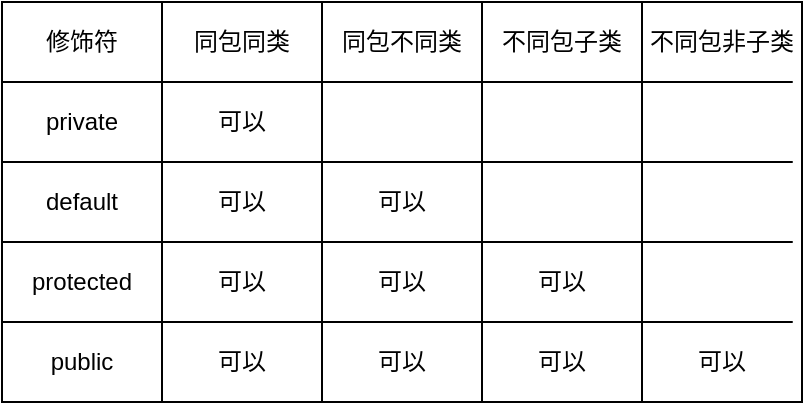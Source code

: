 <mxfile version="13.9.9" type="device"><diagram id="DngqQWvGjfM3cAACXfKP" name="第 1 页"><mxGraphModel dx="1038" dy="607" grid="1" gridSize="10" guides="1" tooltips="1" connect="1" arrows="1" fold="1" page="1" pageScale="1" pageWidth="827" pageHeight="1169" math="0" shadow="0"><root><mxCell id="0"/><mxCell id="1" parent="0"/><mxCell id="g0d8p10VupF4gbLlWP9y-1" value="" style="rounded=0;whiteSpace=wrap;html=1;" vertex="1" parent="1"><mxGeometry x="120" y="200" width="400" height="200" as="geometry"/></mxCell><mxCell id="g0d8p10VupF4gbLlWP9y-3" value="" style="endArrow=none;html=1;" edge="1" parent="1"><mxGeometry width="50" height="50" relative="1" as="geometry"><mxPoint x="120" y="240" as="sourcePoint"/><mxPoint x="410" y="240" as="targetPoint"/><Array as="points"><mxPoint x="270" y="240"/><mxPoint x="520" y="240"/></Array></mxGeometry></mxCell><mxCell id="g0d8p10VupF4gbLlWP9y-4" value="" style="endArrow=none;html=1;" edge="1" parent="1"><mxGeometry width="50" height="50" relative="1" as="geometry"><mxPoint x="120" y="280" as="sourcePoint"/><mxPoint x="410" y="280" as="targetPoint"/><Array as="points"><mxPoint x="270" y="280"/><mxPoint x="520" y="280"/></Array></mxGeometry></mxCell><mxCell id="g0d8p10VupF4gbLlWP9y-5" value="" style="endArrow=none;html=1;" edge="1" parent="1"><mxGeometry width="50" height="50" relative="1" as="geometry"><mxPoint x="120" y="320" as="sourcePoint"/><mxPoint x="410" y="320" as="targetPoint"/><Array as="points"><mxPoint x="270" y="320"/><mxPoint x="520" y="320"/></Array></mxGeometry></mxCell><mxCell id="g0d8p10VupF4gbLlWP9y-6" value="" style="endArrow=none;html=1;" edge="1" parent="1"><mxGeometry width="50" height="50" relative="1" as="geometry"><mxPoint x="120" y="360" as="sourcePoint"/><mxPoint x="410" y="360" as="targetPoint"/><Array as="points"><mxPoint x="270" y="360"/><mxPoint x="520" y="360"/></Array></mxGeometry></mxCell><mxCell id="g0d8p10VupF4gbLlWP9y-7" value="" style="endArrow=none;html=1;" edge="1" parent="1"><mxGeometry width="50" height="50" relative="1" as="geometry"><mxPoint x="440" y="400" as="sourcePoint"/><mxPoint x="440" y="200" as="targetPoint"/></mxGeometry></mxCell><mxCell id="g0d8p10VupF4gbLlWP9y-8" value="" style="endArrow=none;html=1;" edge="1" parent="1"><mxGeometry width="50" height="50" relative="1" as="geometry"><mxPoint x="360" y="400" as="sourcePoint"/><mxPoint x="360" y="200" as="targetPoint"/></mxGeometry></mxCell><mxCell id="g0d8p10VupF4gbLlWP9y-9" value="" style="endArrow=none;html=1;" edge="1" parent="1"><mxGeometry width="50" height="50" relative="1" as="geometry"><mxPoint x="280" y="400" as="sourcePoint"/><mxPoint x="280" y="200" as="targetPoint"/></mxGeometry></mxCell><mxCell id="g0d8p10VupF4gbLlWP9y-10" value="" style="endArrow=none;html=1;" edge="1" parent="1"><mxGeometry width="50" height="50" relative="1" as="geometry"><mxPoint x="200" y="400" as="sourcePoint"/><mxPoint x="200" y="200" as="targetPoint"/><Array as="points"><mxPoint x="200" y="300"/></Array></mxGeometry></mxCell><mxCell id="g0d8p10VupF4gbLlWP9y-11" value="修饰符" style="text;html=1;strokeColor=none;fillColor=none;align=center;verticalAlign=middle;whiteSpace=wrap;rounded=0;" vertex="1" parent="1"><mxGeometry x="120" y="200" width="80" height="40" as="geometry"/></mxCell><mxCell id="g0d8p10VupF4gbLlWP9y-12" value="可以" style="text;html=1;strokeColor=none;fillColor=none;align=center;verticalAlign=middle;whiteSpace=wrap;rounded=0;" vertex="1" parent="1"><mxGeometry x="440" y="360" width="80" height="40" as="geometry"/></mxCell><mxCell id="g0d8p10VupF4gbLlWP9y-13" value="public" style="text;html=1;strokeColor=none;fillColor=none;align=center;verticalAlign=middle;whiteSpace=wrap;rounded=0;" vertex="1" parent="1"><mxGeometry x="120" y="360" width="80" height="40" as="geometry"/></mxCell><mxCell id="g0d8p10VupF4gbLlWP9y-14" value="protected" style="text;html=1;strokeColor=none;fillColor=none;align=center;verticalAlign=middle;whiteSpace=wrap;rounded=0;" vertex="1" parent="1"><mxGeometry x="120" y="320" width="80" height="40" as="geometry"/></mxCell><mxCell id="g0d8p10VupF4gbLlWP9y-15" value="default" style="text;html=1;strokeColor=none;fillColor=none;align=center;verticalAlign=middle;whiteSpace=wrap;rounded=0;" vertex="1" parent="1"><mxGeometry x="120" y="280" width="80" height="40" as="geometry"/></mxCell><mxCell id="g0d8p10VupF4gbLlWP9y-16" value="private" style="text;html=1;strokeColor=none;fillColor=none;align=center;verticalAlign=middle;whiteSpace=wrap;rounded=0;" vertex="1" parent="1"><mxGeometry x="120" y="240" width="80" height="40" as="geometry"/></mxCell><mxCell id="g0d8p10VupF4gbLlWP9y-17" value="同包同类" style="text;html=1;strokeColor=none;fillColor=none;align=center;verticalAlign=middle;whiteSpace=wrap;rounded=0;" vertex="1" parent="1"><mxGeometry x="200" y="200" width="80" height="40" as="geometry"/></mxCell><mxCell id="g0d8p10VupF4gbLlWP9y-18" value="可以" style="text;html=1;strokeColor=none;fillColor=none;align=center;verticalAlign=middle;whiteSpace=wrap;rounded=0;" vertex="1" parent="1"><mxGeometry x="280" y="360" width="80" height="40" as="geometry"/></mxCell><mxCell id="g0d8p10VupF4gbLlWP9y-19" value="可以" style="text;html=1;strokeColor=none;fillColor=none;align=center;verticalAlign=middle;whiteSpace=wrap;rounded=0;" vertex="1" parent="1"><mxGeometry x="200" y="360" width="80" height="40" as="geometry"/></mxCell><mxCell id="g0d8p10VupF4gbLlWP9y-20" value="可以" style="text;html=1;strokeColor=none;fillColor=none;align=center;verticalAlign=middle;whiteSpace=wrap;rounded=0;" vertex="1" parent="1"><mxGeometry x="200" y="320" width="80" height="40" as="geometry"/></mxCell><mxCell id="g0d8p10VupF4gbLlWP9y-21" value="可以" style="text;html=1;strokeColor=none;fillColor=none;align=center;verticalAlign=middle;whiteSpace=wrap;rounded=0;" vertex="1" parent="1"><mxGeometry x="200" y="280" width="80" height="40" as="geometry"/></mxCell><mxCell id="g0d8p10VupF4gbLlWP9y-22" value="可以" style="text;html=1;strokeColor=none;fillColor=none;align=center;verticalAlign=middle;whiteSpace=wrap;rounded=0;" vertex="1" parent="1"><mxGeometry x="200" y="240" width="80" height="40" as="geometry"/></mxCell><mxCell id="g0d8p10VupF4gbLlWP9y-23" value="不同包子类" style="text;html=1;strokeColor=none;fillColor=none;align=center;verticalAlign=middle;whiteSpace=wrap;rounded=0;" vertex="1" parent="1"><mxGeometry x="360" y="200" width="80" height="40" as="geometry"/></mxCell><mxCell id="g0d8p10VupF4gbLlWP9y-24" value="同包不同类" style="text;html=1;strokeColor=none;fillColor=none;align=center;verticalAlign=middle;whiteSpace=wrap;rounded=0;" vertex="1" parent="1"><mxGeometry x="280" y="200" width="80" height="40" as="geometry"/></mxCell><mxCell id="g0d8p10VupF4gbLlWP9y-26" value="可以" style="text;html=1;strokeColor=none;fillColor=none;align=center;verticalAlign=middle;whiteSpace=wrap;rounded=0;" vertex="1" parent="1"><mxGeometry x="280" y="280" width="80" height="40" as="geometry"/></mxCell><mxCell id="g0d8p10VupF4gbLlWP9y-27" value="可以" style="text;html=1;strokeColor=none;fillColor=none;align=center;verticalAlign=middle;whiteSpace=wrap;rounded=0;" vertex="1" parent="1"><mxGeometry x="280" y="320" width="80" height="40" as="geometry"/></mxCell><mxCell id="g0d8p10VupF4gbLlWP9y-28" value="可以" style="text;html=1;strokeColor=none;fillColor=none;align=center;verticalAlign=middle;whiteSpace=wrap;rounded=0;" vertex="1" parent="1"><mxGeometry x="360" y="360" width="80" height="40" as="geometry"/></mxCell><mxCell id="g0d8p10VupF4gbLlWP9y-29" value="不同包非子类" style="text;html=1;strokeColor=none;fillColor=none;align=center;verticalAlign=middle;whiteSpace=wrap;rounded=0;" vertex="1" parent="1"><mxGeometry x="440" y="200" width="80" height="40" as="geometry"/></mxCell><mxCell id="g0d8p10VupF4gbLlWP9y-32" value="可以" style="text;html=1;strokeColor=none;fillColor=none;align=center;verticalAlign=middle;whiteSpace=wrap;rounded=0;" vertex="1" parent="1"><mxGeometry x="360" y="320" width="80" height="40" as="geometry"/></mxCell></root></mxGraphModel></diagram></mxfile>